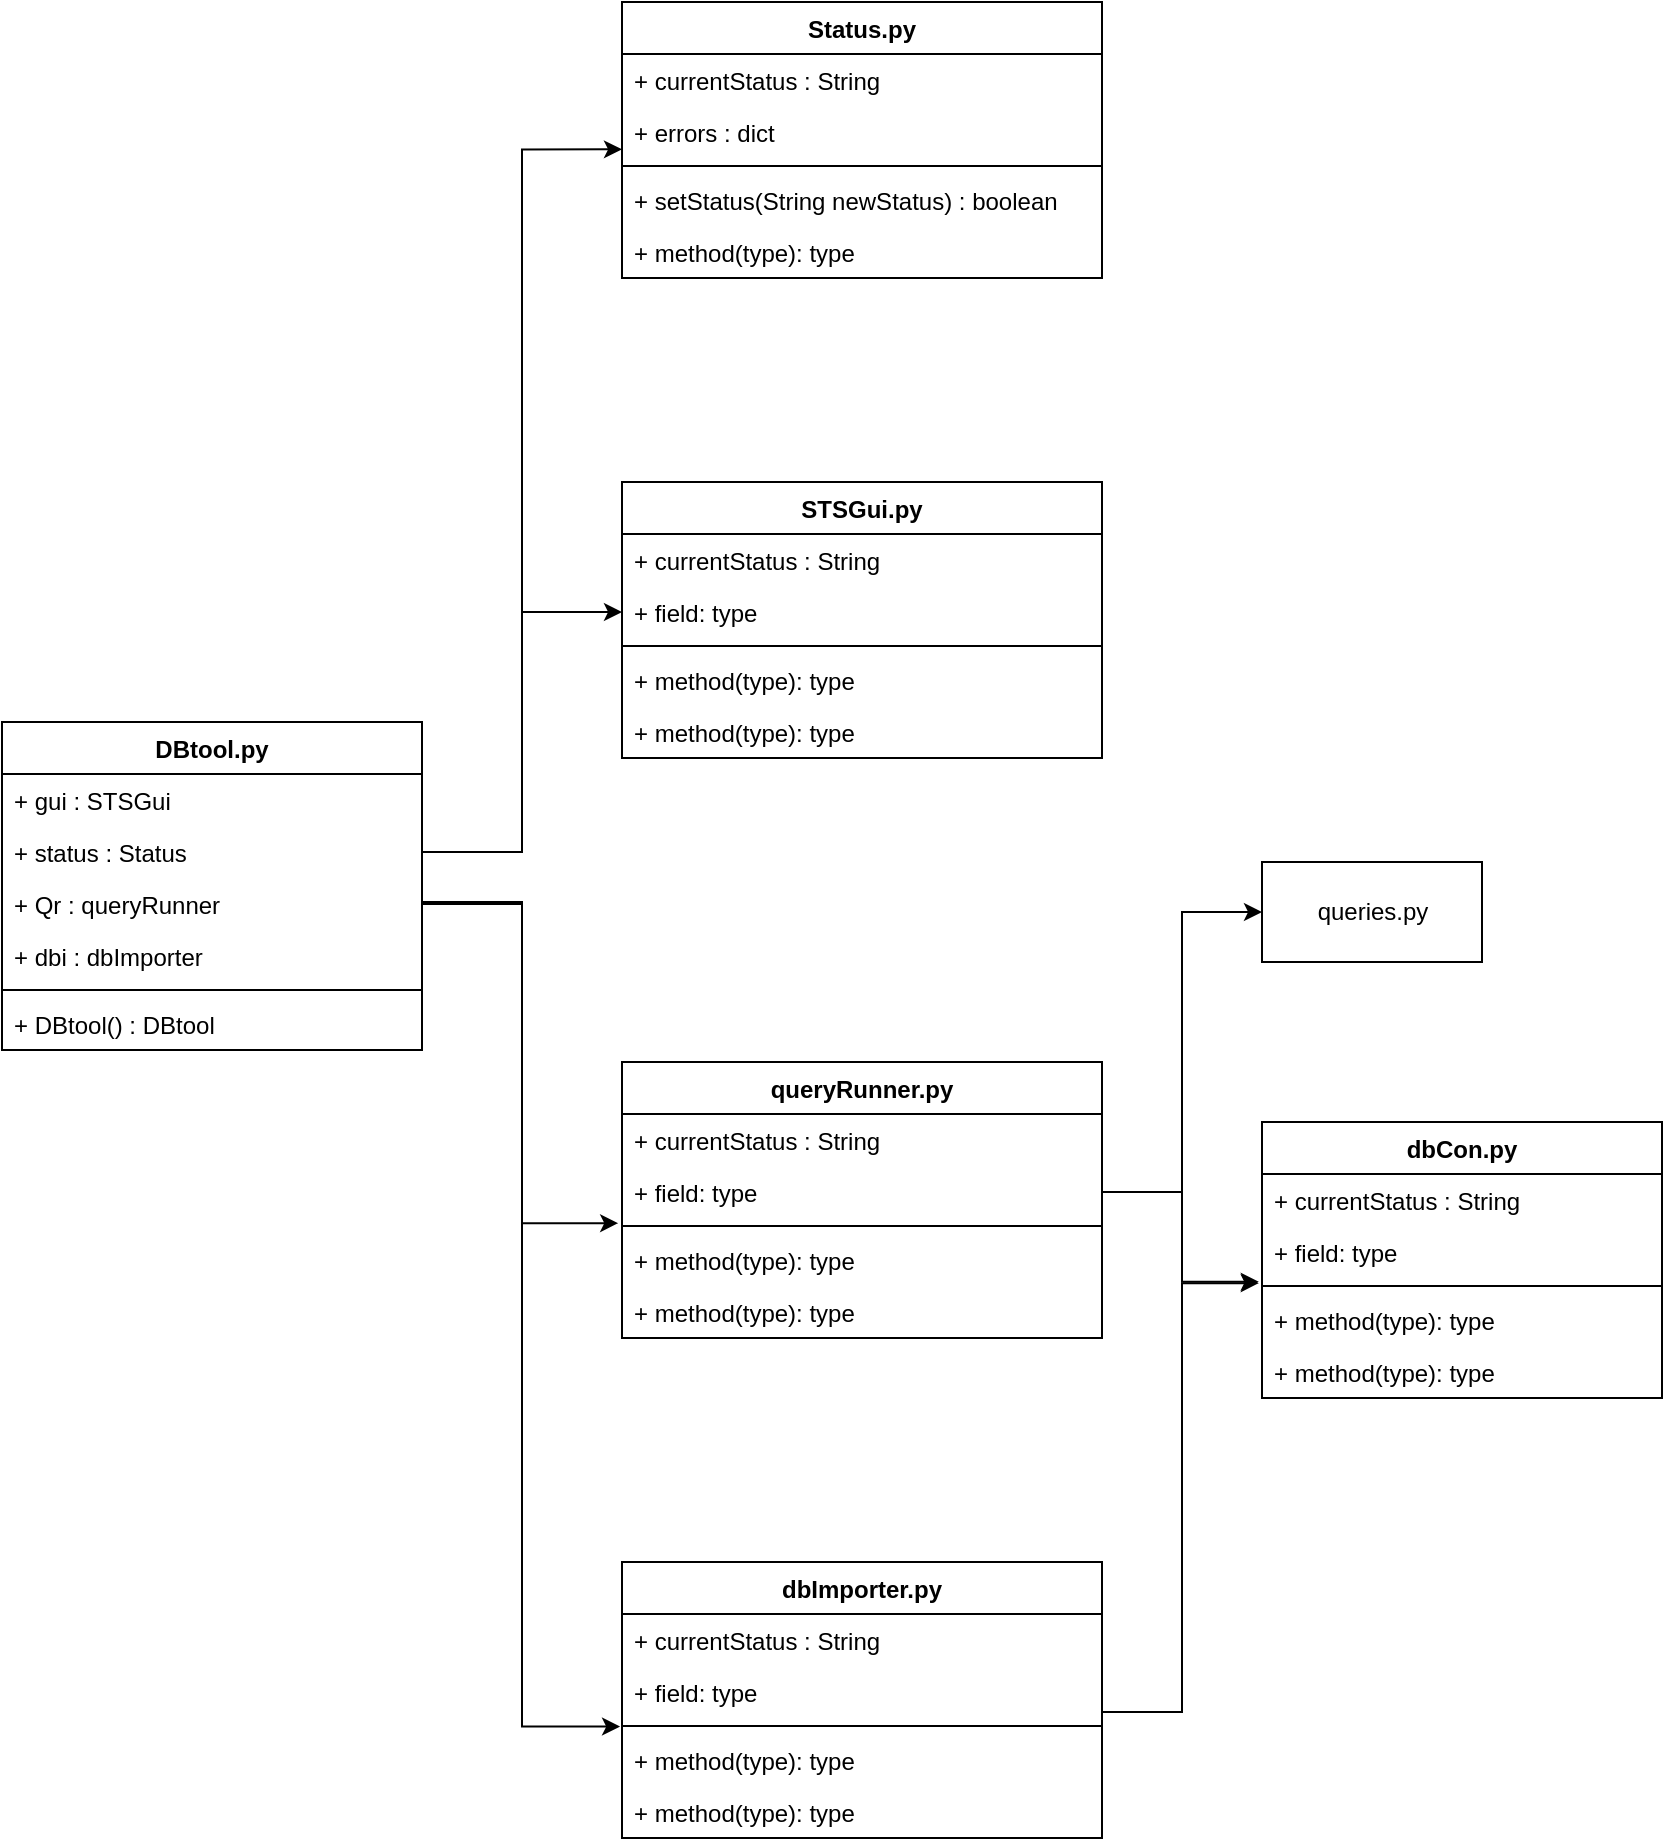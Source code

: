 <mxfile version="14.8.1" type="device"><diagram name="Page-1" id="c4acf3e9-155e-7222-9cf6-157b1a14988f"><mxGraphModel dx="1874" dy="762" grid="1" gridSize="10" guides="1" tooltips="1" connect="1" arrows="1" fold="1" page="1" pageScale="1" pageWidth="850" pageHeight="1100" background="none" math="0" shadow="0"><root><mxCell id="0"/><mxCell id="1" parent="0"/><mxCell id="pzc49g-tzXARP7GWw9n9-10" value="DBtool.py&#10;" style="swimlane;fontStyle=1;align=center;verticalAlign=top;childLayout=stackLayout;horizontal=1;startSize=26;horizontalStack=0;resizeParent=1;resizeParentMax=0;resizeLast=0;collapsible=1;marginBottom=0;" vertex="1" parent="1"><mxGeometry x="10" y="370" width="210" height="164" as="geometry"/></mxCell><mxCell id="pzc49g-tzXARP7GWw9n9-18" value="+ gui : STSGui" style="text;strokeColor=none;fillColor=none;align=left;verticalAlign=top;spacingLeft=4;spacingRight=4;overflow=hidden;rotatable=0;points=[[0,0.5],[1,0.5]];portConstraint=eastwest;" vertex="1" parent="pzc49g-tzXARP7GWw9n9-10"><mxGeometry y="26" width="210" height="26" as="geometry"/></mxCell><mxCell id="pzc49g-tzXARP7GWw9n9-11" value="+ status : Status" style="text;strokeColor=none;fillColor=none;align=left;verticalAlign=top;spacingLeft=4;spacingRight=4;overflow=hidden;rotatable=0;points=[[0,0.5],[1,0.5]];portConstraint=eastwest;" vertex="1" parent="pzc49g-tzXARP7GWw9n9-10"><mxGeometry y="52" width="210" height="26" as="geometry"/></mxCell><mxCell id="pzc49g-tzXARP7GWw9n9-15" value="+ Qr : queryRunner&#10;" style="text;strokeColor=none;fillColor=none;align=left;verticalAlign=top;spacingLeft=4;spacingRight=4;overflow=hidden;rotatable=0;points=[[0,0.5],[1,0.5]];portConstraint=eastwest;" vertex="1" parent="pzc49g-tzXARP7GWw9n9-10"><mxGeometry y="78" width="210" height="26" as="geometry"/></mxCell><mxCell id="pzc49g-tzXARP7GWw9n9-17" value="+ dbi : dbImporter" style="text;strokeColor=none;fillColor=none;align=left;verticalAlign=top;spacingLeft=4;spacingRight=4;overflow=hidden;rotatable=0;points=[[0,0.5],[1,0.5]];portConstraint=eastwest;" vertex="1" parent="pzc49g-tzXARP7GWw9n9-10"><mxGeometry y="104" width="210" height="26" as="geometry"/></mxCell><mxCell id="pzc49g-tzXARP7GWw9n9-12" value="" style="line;strokeWidth=1;fillColor=none;align=left;verticalAlign=middle;spacingTop=-1;spacingLeft=3;spacingRight=3;rotatable=0;labelPosition=right;points=[];portConstraint=eastwest;" vertex="1" parent="pzc49g-tzXARP7GWw9n9-10"><mxGeometry y="130" width="210" height="8" as="geometry"/></mxCell><mxCell id="pzc49g-tzXARP7GWw9n9-13" value="+ DBtool() : DBtool" style="text;strokeColor=none;fillColor=none;align=left;verticalAlign=top;spacingLeft=4;spacingRight=4;overflow=hidden;rotatable=0;points=[[0,0.5],[1,0.5]];portConstraint=eastwest;" vertex="1" parent="pzc49g-tzXARP7GWw9n9-10"><mxGeometry y="138" width="210" height="26" as="geometry"/></mxCell><mxCell id="pzc49g-tzXARP7GWw9n9-57" style="edgeStyle=orthogonalEdgeStyle;rounded=0;orthogonalLoop=1;jettySize=auto;html=1;exitX=1;exitY=0.5;exitDx=0;exitDy=0;" edge="1" parent="pzc49g-tzXARP7GWw9n9-10"><mxGeometry relative="1" as="geometry"><mxPoint x="270" y="117" as="sourcePoint"/><mxPoint x="270" y="117" as="targetPoint"/></mxGeometry></mxCell><mxCell id="pzc49g-tzXARP7GWw9n9-26" value="queries.py" style="html=1;" vertex="1" parent="1"><mxGeometry x="640" y="440" width="110" height="50" as="geometry"/></mxCell><mxCell id="pzc49g-tzXARP7GWw9n9-97" value="Status.py" style="swimlane;fontStyle=1;align=center;verticalAlign=top;childLayout=stackLayout;horizontal=1;startSize=26;horizontalStack=0;resizeParent=1;resizeParentMax=0;resizeLast=0;collapsible=1;marginBottom=0;" vertex="1" parent="1"><mxGeometry x="320" y="10" width="240" height="138" as="geometry"><mxRectangle x="60" y="210" width="100" height="26" as="alternateBounds"/></mxGeometry></mxCell><mxCell id="pzc49g-tzXARP7GWw9n9-98" value="+ currentStatus : String" style="text;strokeColor=none;fillColor=none;align=left;verticalAlign=top;spacingLeft=4;spacingRight=4;overflow=hidden;rotatable=0;points=[[0,0.5],[1,0.5]];portConstraint=eastwest;" vertex="1" parent="pzc49g-tzXARP7GWw9n9-97"><mxGeometry y="26" width="240" height="26" as="geometry"/></mxCell><mxCell id="pzc49g-tzXARP7GWw9n9-101" value="+ errors : dict" style="text;strokeColor=none;fillColor=none;align=left;verticalAlign=top;spacingLeft=4;spacingRight=4;overflow=hidden;rotatable=0;points=[[0,0.5],[1,0.5]];portConstraint=eastwest;" vertex="1" parent="pzc49g-tzXARP7GWw9n9-97"><mxGeometry y="52" width="240" height="26" as="geometry"/></mxCell><mxCell id="pzc49g-tzXARP7GWw9n9-99" value="" style="line;strokeWidth=1;fillColor=none;align=left;verticalAlign=middle;spacingTop=-1;spacingLeft=3;spacingRight=3;rotatable=0;labelPosition=right;points=[];portConstraint=eastwest;" vertex="1" parent="pzc49g-tzXARP7GWw9n9-97"><mxGeometry y="78" width="240" height="8" as="geometry"/></mxCell><mxCell id="pzc49g-tzXARP7GWw9n9-100" value="+ setStatus(String newStatus) : boolean" style="text;strokeColor=none;fillColor=none;align=left;verticalAlign=top;spacingLeft=4;spacingRight=4;overflow=hidden;rotatable=0;points=[[0,0.5],[1,0.5]];portConstraint=eastwest;" vertex="1" parent="pzc49g-tzXARP7GWw9n9-97"><mxGeometry y="86" width="240" height="26" as="geometry"/></mxCell><mxCell id="pzc49g-tzXARP7GWw9n9-102" value="+ method(type): type" style="text;strokeColor=none;fillColor=none;align=left;verticalAlign=top;spacingLeft=4;spacingRight=4;overflow=hidden;rotatable=0;points=[[0,0.5],[1,0.5]];portConstraint=eastwest;" vertex="1" parent="pzc49g-tzXARP7GWw9n9-97"><mxGeometry y="112" width="240" height="26" as="geometry"/></mxCell><mxCell id="pzc49g-tzXARP7GWw9n9-103" style="edgeStyle=orthogonalEdgeStyle;rounded=0;orthogonalLoop=1;jettySize=auto;html=1;exitX=1;exitY=0.5;exitDx=0;exitDy=0;entryX=0;entryY=0.834;entryDx=0;entryDy=0;entryPerimeter=0;" edge="1" parent="1" source="pzc49g-tzXARP7GWw9n9-11" target="pzc49g-tzXARP7GWw9n9-101"><mxGeometry relative="1" as="geometry"><Array as="points"><mxPoint x="270" y="435"/><mxPoint x="270" y="84"/></Array></mxGeometry></mxCell><mxCell id="pzc49g-tzXARP7GWw9n9-104" value="STSGui.py" style="swimlane;fontStyle=1;align=center;verticalAlign=top;childLayout=stackLayout;horizontal=1;startSize=26;horizontalStack=0;resizeParent=1;resizeParentMax=0;resizeLast=0;collapsible=1;marginBottom=0;" vertex="1" parent="1"><mxGeometry x="320" y="250" width="240" height="138" as="geometry"><mxRectangle x="60" y="210" width="100" height="26" as="alternateBounds"/></mxGeometry></mxCell><mxCell id="pzc49g-tzXARP7GWw9n9-105" value="+ currentStatus : String" style="text;strokeColor=none;fillColor=none;align=left;verticalAlign=top;spacingLeft=4;spacingRight=4;overflow=hidden;rotatable=0;points=[[0,0.5],[1,0.5]];portConstraint=eastwest;" vertex="1" parent="pzc49g-tzXARP7GWw9n9-104"><mxGeometry y="26" width="240" height="26" as="geometry"/></mxCell><mxCell id="pzc49g-tzXARP7GWw9n9-106" value="+ field: type" style="text;strokeColor=none;fillColor=none;align=left;verticalAlign=top;spacingLeft=4;spacingRight=4;overflow=hidden;rotatable=0;points=[[0,0.5],[1,0.5]];portConstraint=eastwest;" vertex="1" parent="pzc49g-tzXARP7GWw9n9-104"><mxGeometry y="52" width="240" height="26" as="geometry"/></mxCell><mxCell id="pzc49g-tzXARP7GWw9n9-107" value="" style="line;strokeWidth=1;fillColor=none;align=left;verticalAlign=middle;spacingTop=-1;spacingLeft=3;spacingRight=3;rotatable=0;labelPosition=right;points=[];portConstraint=eastwest;" vertex="1" parent="pzc49g-tzXARP7GWw9n9-104"><mxGeometry y="78" width="240" height="8" as="geometry"/></mxCell><mxCell id="pzc49g-tzXARP7GWw9n9-108" value="+ method(type): type" style="text;strokeColor=none;fillColor=none;align=left;verticalAlign=top;spacingLeft=4;spacingRight=4;overflow=hidden;rotatable=0;points=[[0,0.5],[1,0.5]];portConstraint=eastwest;" vertex="1" parent="pzc49g-tzXARP7GWw9n9-104"><mxGeometry y="86" width="240" height="26" as="geometry"/></mxCell><mxCell id="pzc49g-tzXARP7GWw9n9-109" value="+ method(type): type" style="text;strokeColor=none;fillColor=none;align=left;verticalAlign=top;spacingLeft=4;spacingRight=4;overflow=hidden;rotatable=0;points=[[0,0.5],[1,0.5]];portConstraint=eastwest;" vertex="1" parent="pzc49g-tzXARP7GWw9n9-104"><mxGeometry y="112" width="240" height="26" as="geometry"/></mxCell><mxCell id="pzc49g-tzXARP7GWw9n9-110" style="edgeStyle=orthogonalEdgeStyle;rounded=0;orthogonalLoop=1;jettySize=auto;html=1;exitX=1;exitY=0.5;exitDx=0;exitDy=0;entryX=0;entryY=0.5;entryDx=0;entryDy=0;" edge="1" parent="1" source="pzc49g-tzXARP7GWw9n9-11" target="pzc49g-tzXARP7GWw9n9-106"><mxGeometry relative="1" as="geometry"/></mxCell><mxCell id="pzc49g-tzXARP7GWw9n9-111" value="queryRunner.py" style="swimlane;fontStyle=1;align=center;verticalAlign=top;childLayout=stackLayout;horizontal=1;startSize=26;horizontalStack=0;resizeParent=1;resizeParentMax=0;resizeLast=0;collapsible=1;marginBottom=0;" vertex="1" parent="1"><mxGeometry x="320" y="540" width="240" height="138" as="geometry"><mxRectangle x="60" y="210" width="100" height="26" as="alternateBounds"/></mxGeometry></mxCell><mxCell id="pzc49g-tzXARP7GWw9n9-112" value="+ currentStatus : String" style="text;strokeColor=none;fillColor=none;align=left;verticalAlign=top;spacingLeft=4;spacingRight=4;overflow=hidden;rotatable=0;points=[[0,0.5],[1,0.5]];portConstraint=eastwest;" vertex="1" parent="pzc49g-tzXARP7GWw9n9-111"><mxGeometry y="26" width="240" height="26" as="geometry"/></mxCell><mxCell id="pzc49g-tzXARP7GWw9n9-113" value="+ field: type" style="text;strokeColor=none;fillColor=none;align=left;verticalAlign=top;spacingLeft=4;spacingRight=4;overflow=hidden;rotatable=0;points=[[0,0.5],[1,0.5]];portConstraint=eastwest;" vertex="1" parent="pzc49g-tzXARP7GWw9n9-111"><mxGeometry y="52" width="240" height="26" as="geometry"/></mxCell><mxCell id="pzc49g-tzXARP7GWw9n9-114" value="" style="line;strokeWidth=1;fillColor=none;align=left;verticalAlign=middle;spacingTop=-1;spacingLeft=3;spacingRight=3;rotatable=0;labelPosition=right;points=[];portConstraint=eastwest;" vertex="1" parent="pzc49g-tzXARP7GWw9n9-111"><mxGeometry y="78" width="240" height="8" as="geometry"/></mxCell><mxCell id="pzc49g-tzXARP7GWw9n9-115" value="+ method(type): type" style="text;strokeColor=none;fillColor=none;align=left;verticalAlign=top;spacingLeft=4;spacingRight=4;overflow=hidden;rotatable=0;points=[[0,0.5],[1,0.5]];portConstraint=eastwest;" vertex="1" parent="pzc49g-tzXARP7GWw9n9-111"><mxGeometry y="86" width="240" height="26" as="geometry"/></mxCell><mxCell id="pzc49g-tzXARP7GWw9n9-116" value="+ method(type): type" style="text;strokeColor=none;fillColor=none;align=left;verticalAlign=top;spacingLeft=4;spacingRight=4;overflow=hidden;rotatable=0;points=[[0,0.5],[1,0.5]];portConstraint=eastwest;" vertex="1" parent="pzc49g-tzXARP7GWw9n9-111"><mxGeometry y="112" width="240" height="26" as="geometry"/></mxCell><mxCell id="pzc49g-tzXARP7GWw9n9-117" style="edgeStyle=orthogonalEdgeStyle;rounded=0;orthogonalLoop=1;jettySize=auto;html=1;exitX=1;exitY=0.5;exitDx=0;exitDy=0;entryX=-0.008;entryY=1.099;entryDx=0;entryDy=0;entryPerimeter=0;" edge="1" parent="1" source="pzc49g-tzXARP7GWw9n9-15" target="pzc49g-tzXARP7GWw9n9-113"><mxGeometry relative="1" as="geometry"><Array as="points"><mxPoint x="270" y="461"/><mxPoint x="270" y="621"/></Array></mxGeometry></mxCell><mxCell id="pzc49g-tzXARP7GWw9n9-118" value="dbImporter.py" style="swimlane;fontStyle=1;align=center;verticalAlign=top;childLayout=stackLayout;horizontal=1;startSize=26;horizontalStack=0;resizeParent=1;resizeParentMax=0;resizeLast=0;collapsible=1;marginBottom=0;" vertex="1" parent="1"><mxGeometry x="320" y="790" width="240" height="138" as="geometry"><mxRectangle x="60" y="210" width="100" height="26" as="alternateBounds"/></mxGeometry></mxCell><mxCell id="pzc49g-tzXARP7GWw9n9-119" value="+ currentStatus : String" style="text;strokeColor=none;fillColor=none;align=left;verticalAlign=top;spacingLeft=4;spacingRight=4;overflow=hidden;rotatable=0;points=[[0,0.5],[1,0.5]];portConstraint=eastwest;" vertex="1" parent="pzc49g-tzXARP7GWw9n9-118"><mxGeometry y="26" width="240" height="26" as="geometry"/></mxCell><mxCell id="pzc49g-tzXARP7GWw9n9-120" value="+ field: type" style="text;strokeColor=none;fillColor=none;align=left;verticalAlign=top;spacingLeft=4;spacingRight=4;overflow=hidden;rotatable=0;points=[[0,0.5],[1,0.5]];portConstraint=eastwest;" vertex="1" parent="pzc49g-tzXARP7GWw9n9-118"><mxGeometry y="52" width="240" height="26" as="geometry"/></mxCell><mxCell id="pzc49g-tzXARP7GWw9n9-121" value="" style="line;strokeWidth=1;fillColor=none;align=left;verticalAlign=middle;spacingTop=-1;spacingLeft=3;spacingRight=3;rotatable=0;labelPosition=right;points=[];portConstraint=eastwest;" vertex="1" parent="pzc49g-tzXARP7GWw9n9-118"><mxGeometry y="78" width="240" height="8" as="geometry"/></mxCell><mxCell id="pzc49g-tzXARP7GWw9n9-122" value="+ method(type): type" style="text;strokeColor=none;fillColor=none;align=left;verticalAlign=top;spacingLeft=4;spacingRight=4;overflow=hidden;rotatable=0;points=[[0,0.5],[1,0.5]];portConstraint=eastwest;" vertex="1" parent="pzc49g-tzXARP7GWw9n9-118"><mxGeometry y="86" width="240" height="26" as="geometry"/></mxCell><mxCell id="pzc49g-tzXARP7GWw9n9-123" value="+ method(type): type" style="text;strokeColor=none;fillColor=none;align=left;verticalAlign=top;spacingLeft=4;spacingRight=4;overflow=hidden;rotatable=0;points=[[0,0.5],[1,0.5]];portConstraint=eastwest;" vertex="1" parent="pzc49g-tzXARP7GWw9n9-118"><mxGeometry y="112" width="240" height="26" as="geometry"/></mxCell><mxCell id="pzc49g-tzXARP7GWw9n9-124" style="edgeStyle=orthogonalEdgeStyle;rounded=0;orthogonalLoop=1;jettySize=auto;html=1;exitX=1;exitY=0.5;exitDx=0;exitDy=0;entryX=-0.004;entryY=-0.142;entryDx=0;entryDy=0;entryPerimeter=0;" edge="1" parent="1" source="pzc49g-tzXARP7GWw9n9-17" target="pzc49g-tzXARP7GWw9n9-122"><mxGeometry relative="1" as="geometry"><Array as="points"><mxPoint x="220" y="460"/><mxPoint x="270" y="460"/><mxPoint x="270" y="872"/></Array></mxGeometry></mxCell><mxCell id="pzc49g-tzXARP7GWw9n9-125" value="dbCon.py&#10;" style="swimlane;fontStyle=1;align=center;verticalAlign=top;childLayout=stackLayout;horizontal=1;startSize=26;horizontalStack=0;resizeParent=1;resizeParentMax=0;resizeLast=0;collapsible=1;marginBottom=0;" vertex="1" parent="1"><mxGeometry x="640" y="570" width="200" height="138" as="geometry"><mxRectangle x="60" y="210" width="100" height="26" as="alternateBounds"/></mxGeometry></mxCell><mxCell id="pzc49g-tzXARP7GWw9n9-126" value="+ currentStatus : String" style="text;strokeColor=none;fillColor=none;align=left;verticalAlign=top;spacingLeft=4;spacingRight=4;overflow=hidden;rotatable=0;points=[[0,0.5],[1,0.5]];portConstraint=eastwest;" vertex="1" parent="pzc49g-tzXARP7GWw9n9-125"><mxGeometry y="26" width="200" height="26" as="geometry"/></mxCell><mxCell id="pzc49g-tzXARP7GWw9n9-127" value="+ field: type" style="text;strokeColor=none;fillColor=none;align=left;verticalAlign=top;spacingLeft=4;spacingRight=4;overflow=hidden;rotatable=0;points=[[0,0.5],[1,0.5]];portConstraint=eastwest;" vertex="1" parent="pzc49g-tzXARP7GWw9n9-125"><mxGeometry y="52" width="200" height="26" as="geometry"/></mxCell><mxCell id="pzc49g-tzXARP7GWw9n9-128" value="" style="line;strokeWidth=1;fillColor=none;align=left;verticalAlign=middle;spacingTop=-1;spacingLeft=3;spacingRight=3;rotatable=0;labelPosition=right;points=[];portConstraint=eastwest;" vertex="1" parent="pzc49g-tzXARP7GWw9n9-125"><mxGeometry y="78" width="200" height="8" as="geometry"/></mxCell><mxCell id="pzc49g-tzXARP7GWw9n9-129" value="+ method(type): type" style="text;strokeColor=none;fillColor=none;align=left;verticalAlign=top;spacingLeft=4;spacingRight=4;overflow=hidden;rotatable=0;points=[[0,0.5],[1,0.5]];portConstraint=eastwest;" vertex="1" parent="pzc49g-tzXARP7GWw9n9-125"><mxGeometry y="86" width="200" height="26" as="geometry"/></mxCell><mxCell id="pzc49g-tzXARP7GWw9n9-130" value="+ method(type): type" style="text;strokeColor=none;fillColor=none;align=left;verticalAlign=top;spacingLeft=4;spacingRight=4;overflow=hidden;rotatable=0;points=[[0,0.5],[1,0.5]];portConstraint=eastwest;" vertex="1" parent="pzc49g-tzXARP7GWw9n9-125"><mxGeometry y="112" width="200" height="26" as="geometry"/></mxCell><mxCell id="pzc49g-tzXARP7GWw9n9-131" style="edgeStyle=orthogonalEdgeStyle;rounded=0;orthogonalLoop=1;jettySize=auto;html=1;exitX=1;exitY=0.5;exitDx=0;exitDy=0;entryX=-0.008;entryY=1.073;entryDx=0;entryDy=0;entryPerimeter=0;" edge="1" parent="1" source="pzc49g-tzXARP7GWw9n9-113" target="pzc49g-tzXARP7GWw9n9-127"><mxGeometry relative="1" as="geometry"/></mxCell><mxCell id="pzc49g-tzXARP7GWw9n9-132" style="edgeStyle=orthogonalEdgeStyle;rounded=0;orthogonalLoop=1;jettySize=auto;html=1;exitX=1;exitY=0.5;exitDx=0;exitDy=0;entryX=0;entryY=0.5;entryDx=0;entryDy=0;" edge="1" parent="1" source="pzc49g-tzXARP7GWw9n9-113" target="pzc49g-tzXARP7GWw9n9-26"><mxGeometry relative="1" as="geometry"/></mxCell><mxCell id="pzc49g-tzXARP7GWw9n9-133" style="edgeStyle=orthogonalEdgeStyle;rounded=0;orthogonalLoop=1;jettySize=auto;html=1;exitX=1;exitY=0.5;exitDx=0;exitDy=0;entryX=-0.008;entryY=1.099;entryDx=0;entryDy=0;entryPerimeter=0;" edge="1" parent="1" source="pzc49g-tzXARP7GWw9n9-120" target="pzc49g-tzXARP7GWw9n9-127"><mxGeometry relative="1" as="geometry"><Array as="points"><mxPoint x="560" y="865"/><mxPoint x="600" y="865"/><mxPoint x="600" y="651"/></Array></mxGeometry></mxCell></root></mxGraphModel></diagram></mxfile>